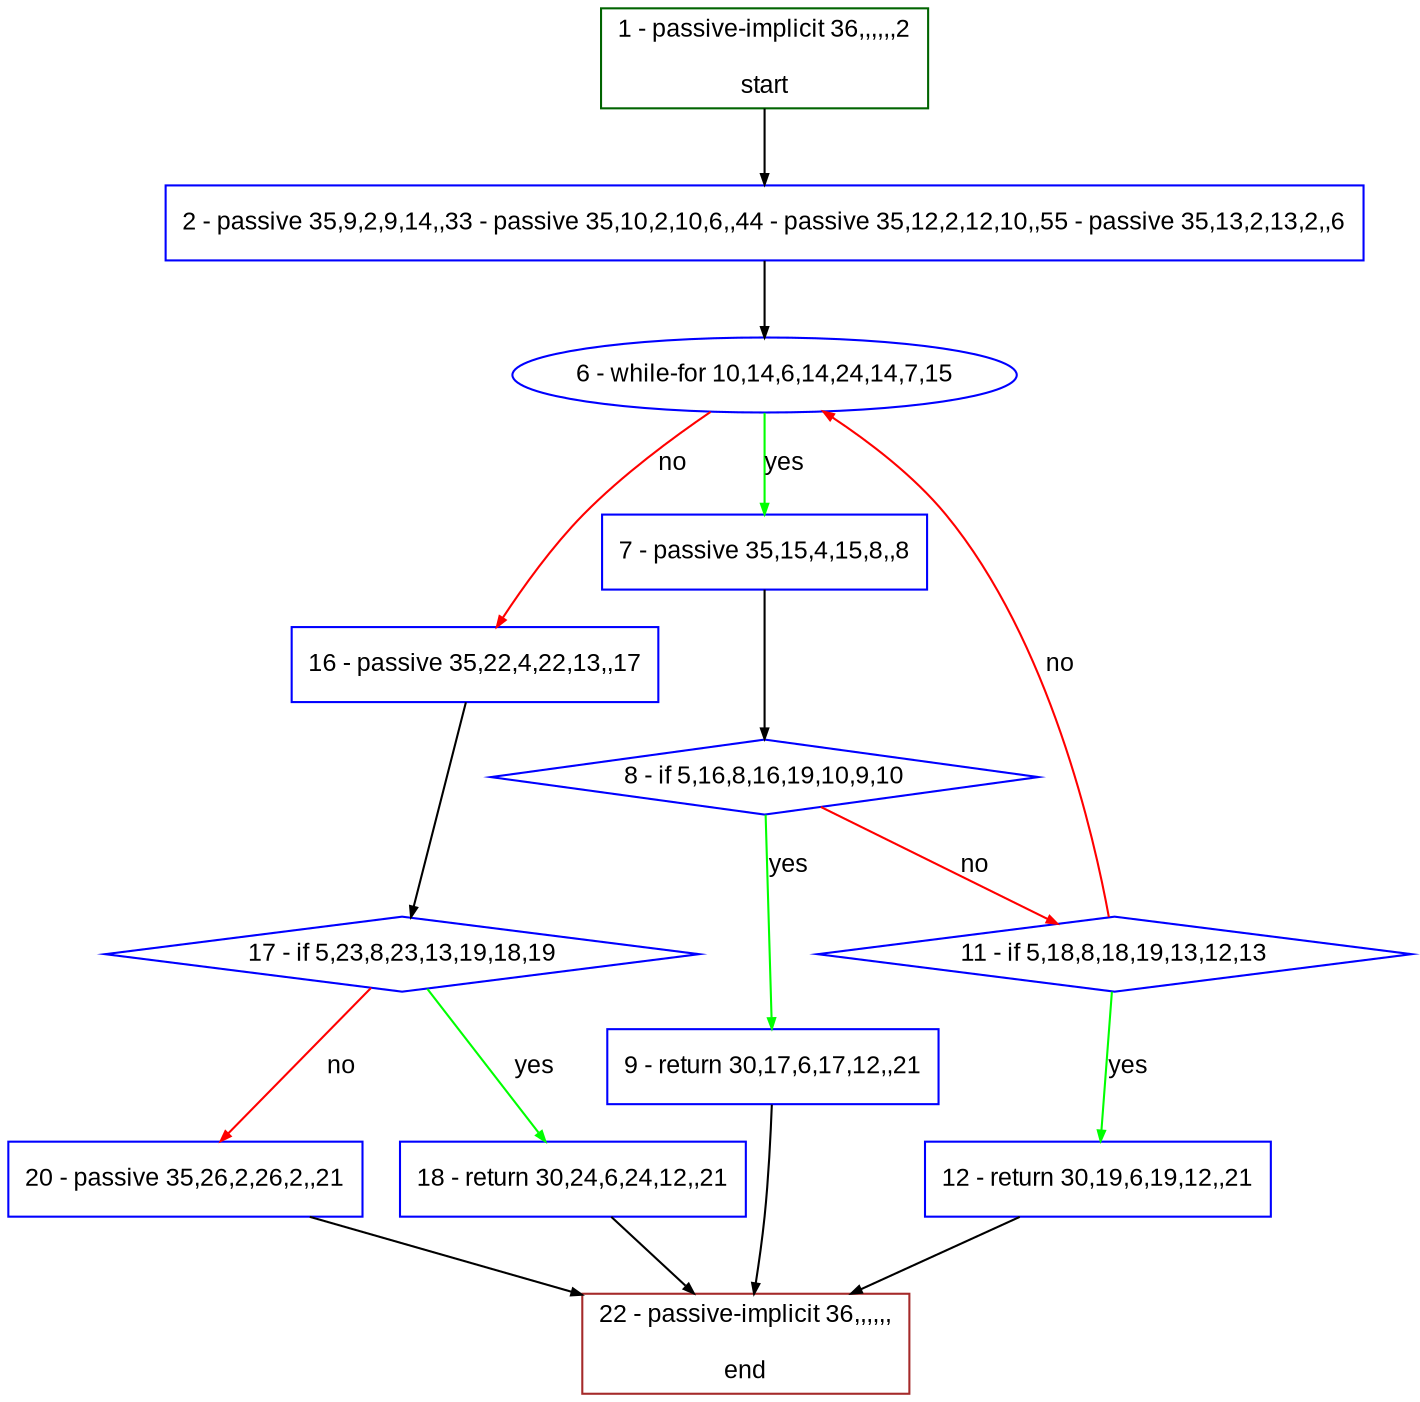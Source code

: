 digraph "" {
  graph [bgcolor="white", fillcolor="#FFFFCC", pack="true", packmode="clust", fontname="Arial", label="", fontsize="12", compound="true", style="rounded,filled"];
  node [node_initialized="no", fillcolor="white", fontname="Arial", label="", color="grey", fontsize="12", fixedsize="false", compound="true", shape="rectangle", style="filled"];
  edge [arrowtail="none", lhead="", fontcolor="black", fontname="Arial", label="", color="black", fontsize="12", arrowhead="normal", arrowsize="0.5", compound="true", ltail="", dir="forward"];
  __N1 [fillcolor="#ffffff", label="2 - passive 35,9,2,9,14,,33 - passive 35,10,2,10,6,,44 - passive 35,12,2,12,10,,55 - passive 35,13,2,13,2,,6", color="#0000ff", shape="box", style="filled"];
  __N2 [fillcolor="#ffffff", label="1 - passive-implicit 36,,,,,,2\n\nstart", color="#006400", shape="box", style="filled"];
  __N3 [fillcolor="#ffffff", label="6 - while-for 10,14,6,14,24,14,7,15", color="#0000ff", shape="oval", style="filled"];
  __N4 [fillcolor="#ffffff", label="7 - passive 35,15,4,15,8,,8", color="#0000ff", shape="box", style="filled"];
  __N5 [fillcolor="#ffffff", label="16 - passive 35,22,4,22,13,,17", color="#0000ff", shape="box", style="filled"];
  __N6 [fillcolor="#ffffff", label="8 - if 5,16,8,16,19,10,9,10", color="#0000ff", shape="diamond", style="filled"];
  __N7 [fillcolor="#ffffff", label="9 - return 30,17,6,17,12,,21", color="#0000ff", shape="box", style="filled"];
  __N8 [fillcolor="#ffffff", label="11 - if 5,18,8,18,19,13,12,13", color="#0000ff", shape="diamond", style="filled"];
  __N9 [fillcolor="#ffffff", label="22 - passive-implicit 36,,,,,,\n\nend", color="#a52a2a", shape="box", style="filled"];
  __N10 [fillcolor="#ffffff", label="12 - return 30,19,6,19,12,,21", color="#0000ff", shape="box", style="filled"];
  __N11 [fillcolor="#ffffff", label="17 - if 5,23,8,23,13,19,18,19", color="#0000ff", shape="diamond", style="filled"];
  __N12 [fillcolor="#ffffff", label="18 - return 30,24,6,24,12,,21", color="#0000ff", shape="box", style="filled"];
  __N13 [fillcolor="#ffffff", label="20 - passive 35,26,2,26,2,,21", color="#0000ff", shape="box", style="filled"];
  __N2 -> __N1 [arrowtail="none", color="#000000", label="", arrowhead="normal", dir="forward"];
  __N1 -> __N3 [arrowtail="none", color="#000000", label="", arrowhead="normal", dir="forward"];
  __N3 -> __N4 [arrowtail="none", color="#00ff00", label="yes", arrowhead="normal", dir="forward"];
  __N3 -> __N5 [arrowtail="none", color="#ff0000", label="no", arrowhead="normal", dir="forward"];
  __N4 -> __N6 [arrowtail="none", color="#000000", label="", arrowhead="normal", dir="forward"];
  __N6 -> __N7 [arrowtail="none", color="#00ff00", label="yes", arrowhead="normal", dir="forward"];
  __N6 -> __N8 [arrowtail="none", color="#ff0000", label="no", arrowhead="normal", dir="forward"];
  __N7 -> __N9 [arrowtail="none", color="#000000", label="", arrowhead="normal", dir="forward"];
  __N8 -> __N3 [arrowtail="none", color="#ff0000", label="no", arrowhead="normal", dir="forward"];
  __N8 -> __N10 [arrowtail="none", color="#00ff00", label="yes", arrowhead="normal", dir="forward"];
  __N10 -> __N9 [arrowtail="none", color="#000000", label="", arrowhead="normal", dir="forward"];
  __N5 -> __N11 [arrowtail="none", color="#000000", label="", arrowhead="normal", dir="forward"];
  __N11 -> __N12 [arrowtail="none", color="#00ff00", label="yes", arrowhead="normal", dir="forward"];
  __N11 -> __N13 [arrowtail="none", color="#ff0000", label="no", arrowhead="normal", dir="forward"];
  __N12 -> __N9 [arrowtail="none", color="#000000", label="", arrowhead="normal", dir="forward"];
  __N13 -> __N9 [arrowtail="none", color="#000000", label="", arrowhead="normal", dir="forward"];
}
